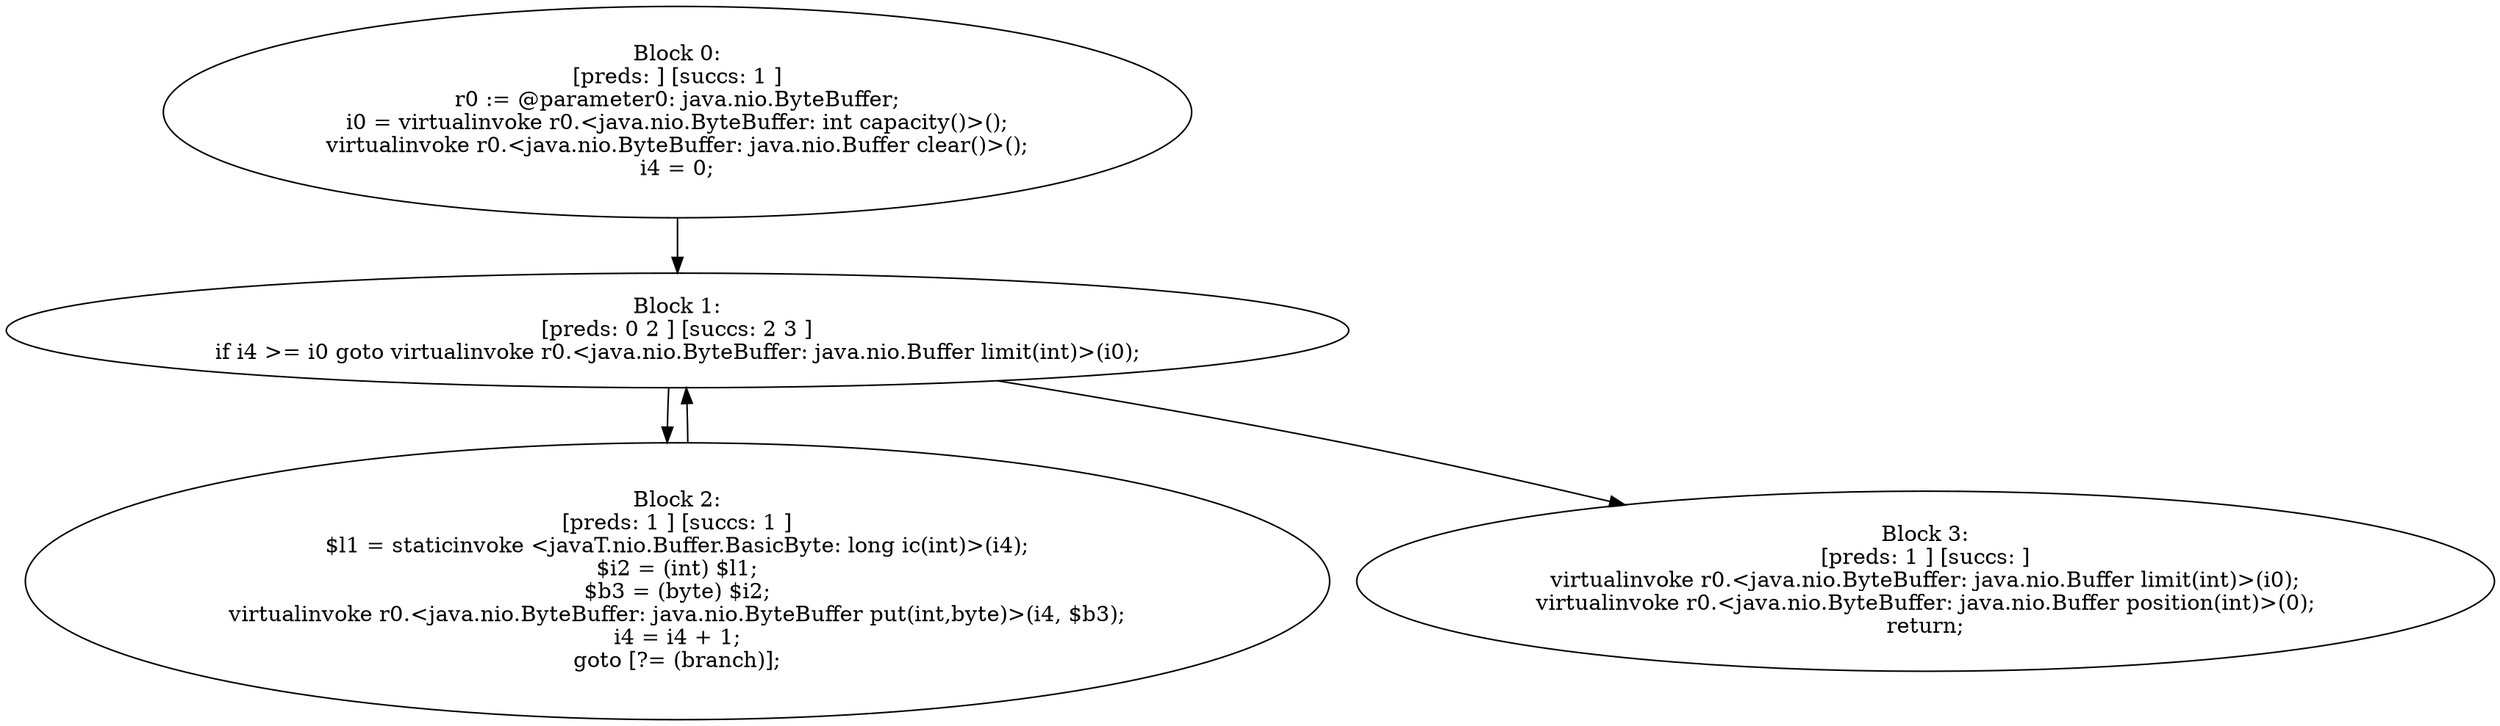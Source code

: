 digraph "unitGraph" {
    "Block 0:
[preds: ] [succs: 1 ]
r0 := @parameter0: java.nio.ByteBuffer;
i0 = virtualinvoke r0.<java.nio.ByteBuffer: int capacity()>();
virtualinvoke r0.<java.nio.ByteBuffer: java.nio.Buffer clear()>();
i4 = 0;
"
    "Block 1:
[preds: 0 2 ] [succs: 2 3 ]
if i4 >= i0 goto virtualinvoke r0.<java.nio.ByteBuffer: java.nio.Buffer limit(int)>(i0);
"
    "Block 2:
[preds: 1 ] [succs: 1 ]
$l1 = staticinvoke <javaT.nio.Buffer.BasicByte: long ic(int)>(i4);
$i2 = (int) $l1;
$b3 = (byte) $i2;
virtualinvoke r0.<java.nio.ByteBuffer: java.nio.ByteBuffer put(int,byte)>(i4, $b3);
i4 = i4 + 1;
goto [?= (branch)];
"
    "Block 3:
[preds: 1 ] [succs: ]
virtualinvoke r0.<java.nio.ByteBuffer: java.nio.Buffer limit(int)>(i0);
virtualinvoke r0.<java.nio.ByteBuffer: java.nio.Buffer position(int)>(0);
return;
"
    "Block 0:
[preds: ] [succs: 1 ]
r0 := @parameter0: java.nio.ByteBuffer;
i0 = virtualinvoke r0.<java.nio.ByteBuffer: int capacity()>();
virtualinvoke r0.<java.nio.ByteBuffer: java.nio.Buffer clear()>();
i4 = 0;
"->"Block 1:
[preds: 0 2 ] [succs: 2 3 ]
if i4 >= i0 goto virtualinvoke r0.<java.nio.ByteBuffer: java.nio.Buffer limit(int)>(i0);
";
    "Block 1:
[preds: 0 2 ] [succs: 2 3 ]
if i4 >= i0 goto virtualinvoke r0.<java.nio.ByteBuffer: java.nio.Buffer limit(int)>(i0);
"->"Block 2:
[preds: 1 ] [succs: 1 ]
$l1 = staticinvoke <javaT.nio.Buffer.BasicByte: long ic(int)>(i4);
$i2 = (int) $l1;
$b3 = (byte) $i2;
virtualinvoke r0.<java.nio.ByteBuffer: java.nio.ByteBuffer put(int,byte)>(i4, $b3);
i4 = i4 + 1;
goto [?= (branch)];
";
    "Block 1:
[preds: 0 2 ] [succs: 2 3 ]
if i4 >= i0 goto virtualinvoke r0.<java.nio.ByteBuffer: java.nio.Buffer limit(int)>(i0);
"->"Block 3:
[preds: 1 ] [succs: ]
virtualinvoke r0.<java.nio.ByteBuffer: java.nio.Buffer limit(int)>(i0);
virtualinvoke r0.<java.nio.ByteBuffer: java.nio.Buffer position(int)>(0);
return;
";
    "Block 2:
[preds: 1 ] [succs: 1 ]
$l1 = staticinvoke <javaT.nio.Buffer.BasicByte: long ic(int)>(i4);
$i2 = (int) $l1;
$b3 = (byte) $i2;
virtualinvoke r0.<java.nio.ByteBuffer: java.nio.ByteBuffer put(int,byte)>(i4, $b3);
i4 = i4 + 1;
goto [?= (branch)];
"->"Block 1:
[preds: 0 2 ] [succs: 2 3 ]
if i4 >= i0 goto virtualinvoke r0.<java.nio.ByteBuffer: java.nio.Buffer limit(int)>(i0);
";
}
